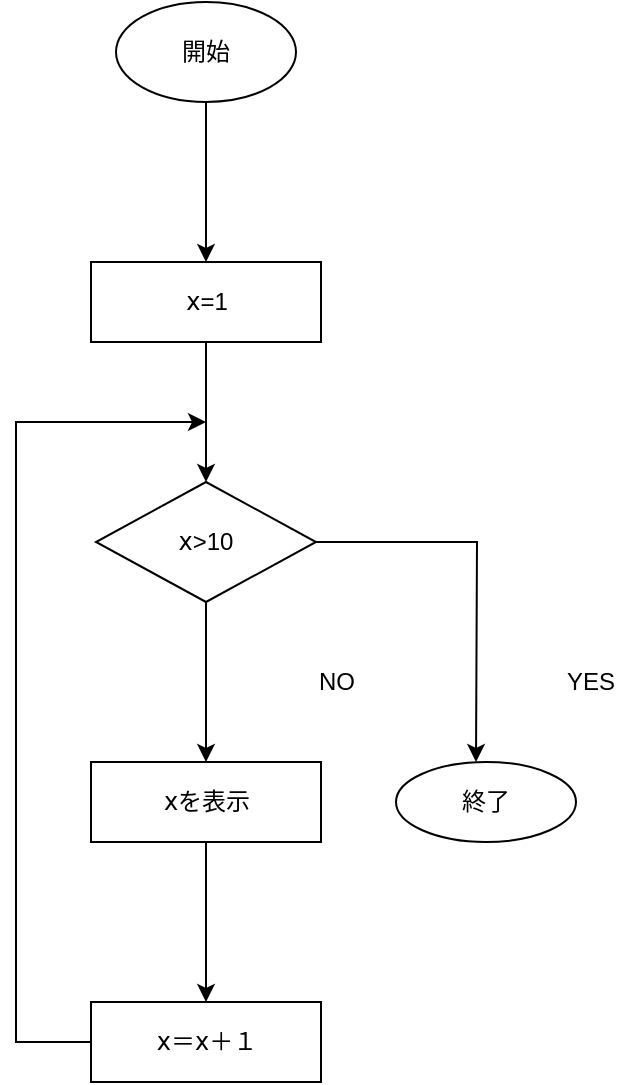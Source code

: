 <mxfile version="12.9.10"><diagram id="LlLiDCukiezMzGoBuIdq" name="ページ4"><mxGraphModel shadow="0" math="0" pageHeight="1169" pageWidth="827" pageScale="1" page="1" fold="1" arrows="1" connect="1" tooltips="1" guides="1" gridSize="10" dy="480" dx="868" grid="1"><root><mxCell id="kcoMyX743nPHnXirZbdt-0"/><mxCell id="kcoMyX743nPHnXirZbdt-1" parent="kcoMyX743nPHnXirZbdt-0"/><mxCell id="iE86Dot-41QyRGHV50fs-2" value="" parent="kcoMyX743nPHnXirZbdt-1" edge="1" style="edgeStyle=orthogonalEdgeStyle;rounded=0;orthogonalLoop=1;jettySize=auto;html=1;" source="btQtE7bMqzebE-bADyqU-0"><mxGeometry as="geometry" relative="1"><mxPoint as="targetPoint" x="145" y="170"/></mxGeometry></mxCell><mxCell id="btQtE7bMqzebE-bADyqU-0" value="開始" parent="kcoMyX743nPHnXirZbdt-1" style="ellipse;whiteSpace=wrap;html=1;" vertex="1"><mxGeometry as="geometry" x="100" y="40" width="90" height="50"/></mxCell><mxCell id="iE86Dot-41QyRGHV50fs-6" value="" parent="kcoMyX743nPHnXirZbdt-1" edge="1" style="edgeStyle=orthogonalEdgeStyle;rounded=0;orthogonalLoop=1;jettySize=auto;html=1;" source="iE86Dot-41QyRGHV50fs-0" target="iE86Dot-41QyRGHV50fs-5"><mxGeometry as="geometry" relative="1"><Array as="points"><mxPoint x="145" y="250"/><mxPoint x="145" y="250"/></Array></mxGeometry></mxCell><mxCell id="iE86Dot-41QyRGHV50fs-0" value="ⅹ=1" parent="kcoMyX743nPHnXirZbdt-1" style="rounded=0;whiteSpace=wrap;html=1;" vertex="1"><mxGeometry as="geometry" x="87.5" y="170" width="115" height="40"/></mxCell><mxCell id="iE86Dot-41QyRGHV50fs-8" value="" parent="kcoMyX743nPHnXirZbdt-1" edge="1" style="edgeStyle=orthogonalEdgeStyle;rounded=0;orthogonalLoop=1;jettySize=auto;html=1;" source="iE86Dot-41QyRGHV50fs-5"><mxGeometry as="geometry" relative="1"><mxPoint as="targetPoint" x="145" y="420"/></mxGeometry></mxCell><mxCell id="iE86Dot-41QyRGHV50fs-19" value="" parent="kcoMyX743nPHnXirZbdt-1" edge="1" style="edgeStyle=orthogonalEdgeStyle;rounded=0;orthogonalLoop=1;jettySize=auto;html=1;" source="iE86Dot-41QyRGHV50fs-5"><mxGeometry as="geometry" relative="1"><mxPoint as="targetPoint" x="280" y="420"/></mxGeometry></mxCell><mxCell id="iE86Dot-41QyRGHV50fs-5" value="ⅹ&amp;gt;10" parent="kcoMyX743nPHnXirZbdt-1" style="rhombus;whiteSpace=wrap;html=1;" vertex="1"><mxGeometry as="geometry" x="90" y="280" width="110" height="60"/></mxCell><mxCell id="iE86Dot-41QyRGHV50fs-12" value="" parent="kcoMyX743nPHnXirZbdt-1" edge="1" style="edgeStyle=orthogonalEdgeStyle;rounded=0;orthogonalLoop=1;jettySize=auto;html=1;" source="iE86Dot-41QyRGHV50fs-10"><mxGeometry as="geometry" relative="1"><mxPoint as="targetPoint" x="145" y="540"/></mxGeometry></mxCell><mxCell id="iE86Dot-41QyRGHV50fs-10" value="ⅹを表示" parent="kcoMyX743nPHnXirZbdt-1" style="rounded=0;whiteSpace=wrap;html=1;" vertex="1"><mxGeometry as="geometry" x="87.5" y="420" width="115" height="40"/></mxCell><mxCell id="iE86Dot-41QyRGHV50fs-14" value="" parent="kcoMyX743nPHnXirZbdt-1" edge="1" style="edgeStyle=orthogonalEdgeStyle;rounded=0;orthogonalLoop=1;jettySize=auto;html=1;"><mxGeometry as="geometry" relative="1"><mxPoint as="sourcePoint" x="87.5" y="560"/><mxPoint as="targetPoint" x="145" y="250"/><Array as="points"><mxPoint x="50" y="560"/><mxPoint x="50" y="250"/><mxPoint x="145" y="250"/></Array></mxGeometry></mxCell><mxCell id="iE86Dot-41QyRGHV50fs-20" value="終了" parent="kcoMyX743nPHnXirZbdt-1" style="ellipse;whiteSpace=wrap;html=1;" vertex="1"><mxGeometry as="geometry" x="240" y="420" width="90" height="40"/></mxCell><mxCell id="iE86Dot-41QyRGHV50fs-22" value="ⅹ＝ⅹ＋１" parent="kcoMyX743nPHnXirZbdt-1" style="rounded=0;whiteSpace=wrap;html=1;" vertex="1"><mxGeometry as="geometry" x="87.5" y="540" width="115" height="40"/></mxCell><mxCell id="LIMBprxzLMvK8eGJqRgB-0" value="NO" parent="kcoMyX743nPHnXirZbdt-1" style="text;html=1;align=center;verticalAlign=middle;resizable=0;points=[];autosize=1;" vertex="1"><mxGeometry as="geometry" x="195" y="370" width="30" height="20"/></mxCell><mxCell id="LIMBprxzLMvK8eGJqRgB-1" value="YES" parent="kcoMyX743nPHnXirZbdt-1" style="text;html=1;align=center;verticalAlign=middle;resizable=0;points=[];autosize=1;" vertex="1"><mxGeometry as="geometry" x="317" y="370" width="40" height="20"/></mxCell></root></mxGraphModel></diagram></mxfile>